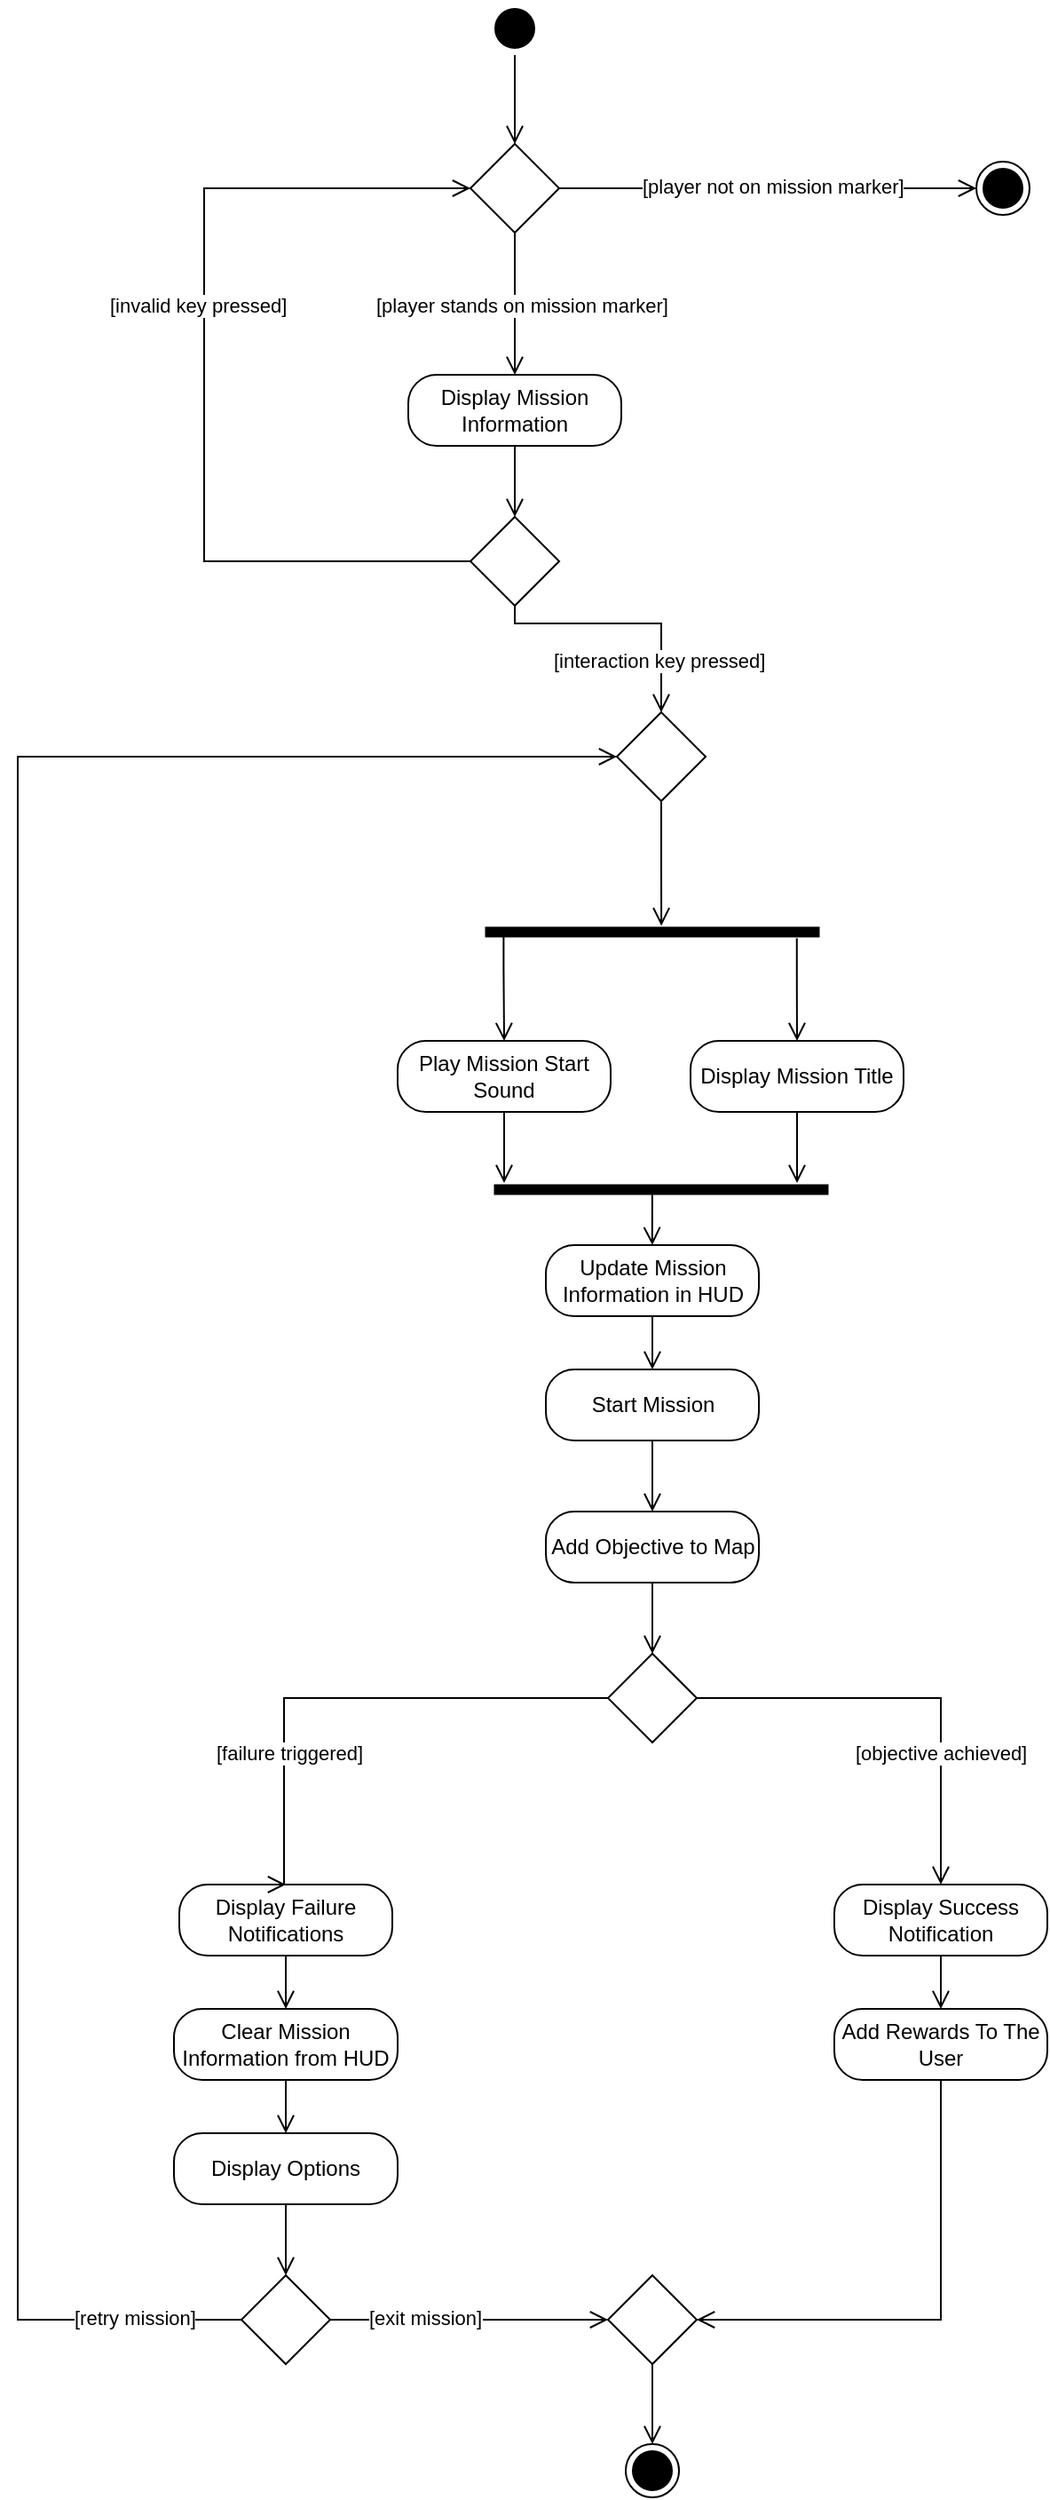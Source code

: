 <mxfile version="22.0.2" type="device">
  <diagram name="Page-1" id="I-TEWbiV20VC0LEYy6zt">
    <mxGraphModel dx="1131" dy="1697" grid="1" gridSize="10" guides="1" tooltips="1" connect="1" arrows="1" fold="1" page="1" pageScale="1" pageWidth="850" pageHeight="1100" background="#ffffff" math="0" shadow="0">
      <root>
        <mxCell id="0" />
        <mxCell id="1" parent="0" />
        <mxCell id="0u1-Wv5XJSrGBWT755lo-1" value="" style="ellipse;html=1;shape=startState;fillColor=#000000;strokeColor=#000000;fontColor=#000000;" parent="1" vertex="1">
          <mxGeometry x="345" y="60" width="30" height="30" as="geometry" />
        </mxCell>
        <mxCell id="0u1-Wv5XJSrGBWT755lo-2" value="" style="edgeStyle=orthogonalEdgeStyle;html=1;verticalAlign=bottom;endArrow=open;endSize=8;strokeColor=#000000;rounded=0;exitX=0.5;exitY=1;exitDx=0;exitDy=0;fontColor=#000000;entryX=0.5;entryY=0;entryDx=0;entryDy=0;" parent="1" source="0u1-Wv5XJSrGBWT755lo-1" target="_EtV7lXGeAFz6VLGQdi6-1" edge="1">
          <mxGeometry relative="1" as="geometry">
            <mxPoint x="185" y="170" as="targetPoint" />
            <mxPoint x="315" y="260" as="sourcePoint" />
            <Array as="points" />
          </mxGeometry>
        </mxCell>
        <mxCell id="0u1-Wv5XJSrGBWT755lo-3" value="" style="rhombus;whiteSpace=wrap;html=1;fontColor=#000000;fillColor=none;strokeColor=#000000;" parent="1" vertex="1">
          <mxGeometry x="335" y="350" width="50" height="50" as="geometry" />
        </mxCell>
        <mxCell id="0u1-Wv5XJSrGBWT755lo-5" value="Display Mission Information" style="rounded=1;whiteSpace=wrap;html=1;arcSize=40;fontColor=#000000;fillColor=none;strokeColor=#000000;" parent="1" vertex="1">
          <mxGeometry x="300" y="270" width="120" height="40" as="geometry" />
        </mxCell>
        <mxCell id="0u1-Wv5XJSrGBWT755lo-7" value="" style="edgeStyle=orthogonalEdgeStyle;html=1;verticalAlign=bottom;endArrow=open;endSize=8;strokeColor=#000000;rounded=0;exitX=0.5;exitY=1;exitDx=0;exitDy=0;entryX=0.5;entryY=0;entryDx=0;entryDy=0;fontColor=#000000;" parent="1" source="0u1-Wv5XJSrGBWT755lo-5" target="0u1-Wv5XJSrGBWT755lo-3" edge="1">
          <mxGeometry relative="1" as="geometry">
            <mxPoint x="320" y="410" as="targetPoint" />
            <mxPoint x="320" y="340" as="sourcePoint" />
            <Array as="points" />
          </mxGeometry>
        </mxCell>
        <mxCell id="0u1-Wv5XJSrGBWT755lo-10" value="[interaction key pressed]" style="edgeStyle=orthogonalEdgeStyle;html=1;align=left;verticalAlign=bottom;endArrow=open;endSize=8;strokeColor=#000000;rounded=0;exitX=0.5;exitY=1;exitDx=0;exitDy=0;labelBackgroundColor=#ffffff;fontColor=#000000;entryX=0.5;entryY=0;entryDx=0;entryDy=0;" parent="1" source="0u1-Wv5XJSrGBWT755lo-3" edge="1" target="MWUEK_S4w65wgbDQnt0B-1">
          <mxGeometry x="-0.579" y="-30" relative="1" as="geometry">
            <mxPoint x="435" y="486" as="targetPoint" />
            <Array as="points">
              <mxPoint x="360" y="410" />
            </Array>
            <mxPoint as="offset" />
            <mxPoint x="310" y="465" as="sourcePoint" />
          </mxGeometry>
        </mxCell>
        <mxCell id="-wyM7qbXEckzo0PAQ3Ja-1" value="[invalid key pressed]" style="edgeStyle=orthogonalEdgeStyle;html=1;align=left;verticalAlign=bottom;endArrow=open;endSize=8;strokeColor=#000000;rounded=0;exitX=0;exitY=0.5;exitDx=0;exitDy=0;labelBackgroundColor=#ffffff;fontColor=#000000;entryX=0;entryY=0.5;entryDx=0;entryDy=0;" parent="1" source="0u1-Wv5XJSrGBWT755lo-3" target="_EtV7lXGeAFz6VLGQdi6-1" edge="1">
          <mxGeometry x="0.118" y="55" relative="1" as="geometry">
            <mxPoint x="185" y="160" as="targetPoint" />
            <Array as="points">
              <mxPoint x="185" y="375" />
              <mxPoint x="185" y="165" />
            </Array>
            <mxPoint as="offset" />
            <mxPoint x="230" y="420" as="sourcePoint" />
          </mxGeometry>
        </mxCell>
        <mxCell id="_EtV7lXGeAFz6VLGQdi6-1" value="" style="rhombus;whiteSpace=wrap;html=1;fontColor=#000000;fillColor=none;strokeColor=#000000;" parent="1" vertex="1">
          <mxGeometry x="335" y="140" width="50" height="50" as="geometry" />
        </mxCell>
        <mxCell id="_EtV7lXGeAFz6VLGQdi6-3" value="[player stands on mission marker]" style="edgeStyle=orthogonalEdgeStyle;html=1;align=left;verticalAlign=bottom;endArrow=open;endSize=8;strokeColor=#000000;rounded=0;exitX=0.5;exitY=1;exitDx=0;exitDy=0;labelBackgroundColor=#ffffff;fontColor=#000000;entryX=0.5;entryY=0;entryDx=0;entryDy=0;" parent="1" source="_EtV7lXGeAFz6VLGQdi6-1" target="0u1-Wv5XJSrGBWT755lo-5" edge="1">
          <mxGeometry x="0.25" y="-80" relative="1" as="geometry">
            <mxPoint x="185" y="265" as="targetPoint" />
            <Array as="points">
              <mxPoint x="360" y="230" />
              <mxPoint x="360" y="230" />
            </Array>
            <mxPoint as="offset" />
            <mxPoint x="360" y="260" as="sourcePoint" />
          </mxGeometry>
        </mxCell>
        <mxCell id="_EtV7lXGeAFz6VLGQdi6-4" value="" style="ellipse;html=1;shape=endState;fillColor=#000000;strokeColor=#000000;" parent="1" vertex="1">
          <mxGeometry x="620" y="150" width="30" height="30" as="geometry" />
        </mxCell>
        <mxCell id="_EtV7lXGeAFz6VLGQdi6-5" value="[player not on mission marker]" style="edgeStyle=orthogonalEdgeStyle;html=1;align=left;verticalAlign=bottom;endArrow=open;endSize=8;strokeColor=#000000;rounded=0;exitX=1;exitY=0.5;exitDx=0;exitDy=0;labelBackgroundColor=#ffffff;fontColor=#000000;entryX=0;entryY=0.5;entryDx=0;entryDy=0;fontSize=11;spacingBottom=-3;" parent="1" source="_EtV7lXGeAFz6VLGQdi6-1" target="_EtV7lXGeAFz6VLGQdi6-4" edge="1">
          <mxGeometry x="-0.617" y="-5" relative="1" as="geometry">
            <mxPoint x="500" y="260" as="targetPoint" />
            <Array as="points">
              <mxPoint x="600" y="165" />
              <mxPoint x="600" y="165" />
            </Array>
            <mxPoint as="offset" />
            <mxPoint x="500" y="180" as="sourcePoint" />
          </mxGeometry>
        </mxCell>
        <mxCell id="_EtV7lXGeAFz6VLGQdi6-7" value="" style="html=1;points=[];perimeter=orthogonalPerimeter;fillColor=strokeColor;strokeColor=#000000;rotation=90;" parent="1" vertex="1">
          <mxGeometry x="435" y="490" width="5" height="187.5" as="geometry" />
        </mxCell>
        <mxCell id="_EtV7lXGeAFz6VLGQdi6-8" value="" style="edgeStyle=orthogonalEdgeStyle;html=1;align=left;verticalAlign=bottom;endArrow=open;endSize=8;strokeColor=#000000;rounded=0;exitX=0.5;exitY=0.947;exitDx=0;exitDy=0;labelBackgroundColor=#ffffff;fontColor=#000000;exitPerimeter=0;entryX=0.5;entryY=0;entryDx=0;entryDy=0;" parent="1" source="_EtV7lXGeAFz6VLGQdi6-7" target="_EtV7lXGeAFz6VLGQdi6-9" edge="1">
          <mxGeometry x="0.5" y="-60" relative="1" as="geometry">
            <mxPoint x="354" y="635" as="targetPoint" />
            <Array as="points">
              <mxPoint x="354" y="605" />
              <mxPoint x="354" y="605" />
            </Array>
            <mxPoint as="offset" />
            <mxPoint x="335" y="615" as="sourcePoint" />
          </mxGeometry>
        </mxCell>
        <mxCell id="_EtV7lXGeAFz6VLGQdi6-9" value="Play Mission Start Sound" style="rounded=1;whiteSpace=wrap;html=1;arcSize=40;fontColor=#000000;fillColor=none;strokeColor=#000000;" parent="1" vertex="1">
          <mxGeometry x="294" y="645" width="120" height="40" as="geometry" />
        </mxCell>
        <mxCell id="_EtV7lXGeAFz6VLGQdi6-10" value="Display Mission Title" style="rounded=1;whiteSpace=wrap;html=1;arcSize=40;fontColor=#000000;fillColor=none;strokeColor=#000000;" parent="1" vertex="1">
          <mxGeometry x="459" y="645" width="120" height="40" as="geometry" />
        </mxCell>
        <mxCell id="_EtV7lXGeAFz6VLGQdi6-11" value="" style="edgeStyle=orthogonalEdgeStyle;html=1;align=left;verticalAlign=bottom;endArrow=open;endSize=8;strokeColor=#000000;rounded=0;exitX=1.198;exitY=0.066;exitDx=0;exitDy=0;labelBackgroundColor=#ffffff;fontColor=#000000;exitPerimeter=0;entryX=0.5;entryY=0;entryDx=0;entryDy=0;" parent="1" source="_EtV7lXGeAFz6VLGQdi6-7" target="_EtV7lXGeAFz6VLGQdi6-10" edge="1">
          <mxGeometry x="0.5" y="-60" relative="1" as="geometry">
            <mxPoint x="550" y="615" as="targetPoint" />
            <Array as="points" />
            <mxPoint as="offset" />
            <mxPoint x="510" y="594" as="sourcePoint" />
          </mxGeometry>
        </mxCell>
        <mxCell id="_EtV7lXGeAFz6VLGQdi6-12" value="" style="html=1;points=[];perimeter=orthogonalPerimeter;fillColor=strokeColor;strokeColor=#000000;rotation=90;" parent="1" vertex="1">
          <mxGeometry x="440" y="635" width="5" height="187.5" as="geometry" />
        </mxCell>
        <mxCell id="_EtV7lXGeAFz6VLGQdi6-13" value="" style="edgeStyle=orthogonalEdgeStyle;html=1;align=left;verticalAlign=bottom;endArrow=open;endSize=8;strokeColor=#000000;rounded=0;exitX=0.5;exitY=1;exitDx=0;exitDy=0;labelBackgroundColor=#ffffff;fontColor=#000000;entryX=-0.25;entryY=0.972;entryDx=0;entryDy=0;entryPerimeter=0;" parent="1" source="_EtV7lXGeAFz6VLGQdi6-9" target="_EtV7lXGeAFz6VLGQdi6-12" edge="1">
          <mxGeometry x="0.5" y="-60" relative="1" as="geometry">
            <mxPoint x="354" y="715" as="targetPoint" />
            <Array as="points" />
            <mxPoint as="offset" />
            <mxPoint x="364" y="534" as="sourcePoint" />
          </mxGeometry>
        </mxCell>
        <mxCell id="_EtV7lXGeAFz6VLGQdi6-14" value="" style="edgeStyle=orthogonalEdgeStyle;html=1;align=left;verticalAlign=bottom;endArrow=open;endSize=8;strokeColor=#000000;rounded=0;exitX=0.5;exitY=1;exitDx=0;exitDy=0;labelBackgroundColor=#ffffff;fontColor=#000000;" parent="1" source="_EtV7lXGeAFz6VLGQdi6-10" edge="1">
          <mxGeometry x="0.5" y="-60" relative="1" as="geometry">
            <mxPoint x="519" y="725" as="targetPoint" />
            <Array as="points">
              <mxPoint x="519" y="715" />
              <mxPoint x="519" y="715" />
            </Array>
            <mxPoint as="offset" />
            <mxPoint x="364" y="695" as="sourcePoint" />
          </mxGeometry>
        </mxCell>
        <mxCell id="_EtV7lXGeAFz6VLGQdi6-15" value="Update Mission Information in HUD" style="rounded=1;whiteSpace=wrap;html=1;arcSize=40;fontColor=#000000;fillColor=none;strokeColor=#000000;" parent="1" vertex="1">
          <mxGeometry x="377.5" y="760" width="120" height="40" as="geometry" />
        </mxCell>
        <mxCell id="_EtV7lXGeAFz6VLGQdi6-16" value="&lt;br&gt;" style="edgeStyle=orthogonalEdgeStyle;html=1;align=left;verticalAlign=bottom;endArrow=open;endSize=8;strokeColor=#000000;rounded=0;labelBackgroundColor=#ffffff;fontColor=#000000;entryX=0.5;entryY=0;entryDx=0;entryDy=0;exitX=0.525;exitY=0.527;exitDx=0;exitDy=0;exitPerimeter=0;" parent="1" source="_EtV7lXGeAFz6VLGQdi6-12" target="_EtV7lXGeAFz6VLGQdi6-15" edge="1">
          <mxGeometry x="0.5" y="-60" relative="1" as="geometry">
            <mxPoint x="320" y="866" as="targetPoint" />
            <Array as="points">
              <mxPoint x="437" y="755" />
            </Array>
            <mxPoint as="offset" />
            <mxPoint x="438" y="725" as="sourcePoint" />
          </mxGeometry>
        </mxCell>
        <mxCell id="_EtV7lXGeAFz6VLGQdi6-17" value="Start Mission" style="rounded=1;whiteSpace=wrap;html=1;arcSize=40;fontColor=#000000;fillColor=none;strokeColor=#000000;" parent="1" vertex="1">
          <mxGeometry x="377.5" y="830" width="120" height="40" as="geometry" />
        </mxCell>
        <mxCell id="_EtV7lXGeAFz6VLGQdi6-19" value="" style="edgeStyle=orthogonalEdgeStyle;html=1;verticalAlign=bottom;endArrow=open;endSize=8;strokeColor=#000000;rounded=0;exitX=0.5;exitY=1;exitDx=0;exitDy=0;entryX=0.5;entryY=0;entryDx=0;entryDy=0;fontColor=#000000;" parent="1" source="_EtV7lXGeAFz6VLGQdi6-15" target="_EtV7lXGeAFz6VLGQdi6-17" edge="1">
          <mxGeometry relative="1" as="geometry">
            <mxPoint x="293.62" y="748.75" as="targetPoint" />
            <mxPoint x="293.62" y="708.75" as="sourcePoint" />
            <Array as="points" />
          </mxGeometry>
        </mxCell>
        <mxCell id="_EtV7lXGeAFz6VLGQdi6-20" value="" style="rhombus;whiteSpace=wrap;html=1;fontColor=#000000;fillColor=none;strokeColor=#000000;" parent="1" vertex="1">
          <mxGeometry x="412.5" y="990" width="50" height="50" as="geometry" />
        </mxCell>
        <mxCell id="_EtV7lXGeAFz6VLGQdi6-21" value="" style="edgeStyle=orthogonalEdgeStyle;html=1;verticalAlign=bottom;endArrow=open;endSize=8;strokeColor=#000000;rounded=0;exitX=0.5;exitY=1;exitDx=0;exitDy=0;entryX=0.5;entryY=0;entryDx=0;entryDy=0;fontColor=#000000;" parent="1" source="_EtV7lXGeAFz6VLGQdi6-17" target="MWUEK_S4w65wgbDQnt0B-11" edge="1">
          <mxGeometry relative="1" as="geometry">
            <mxPoint x="448" y="855" as="targetPoint" />
            <mxPoint x="448" y="825" as="sourcePoint" />
            <Array as="points" />
          </mxGeometry>
        </mxCell>
        <mxCell id="_EtV7lXGeAFz6VLGQdi6-22" value="[objective achieved]" style="edgeStyle=orthogonalEdgeStyle;html=1;align=left;verticalAlign=bottom;endArrow=open;endSize=8;strokeColor=#000000;rounded=0;exitX=1;exitY=0.5;exitDx=0;exitDy=0;labelBackgroundColor=#ffffff;fontColor=#000000;entryX=0.5;entryY=0;entryDx=0;entryDy=0;" parent="1" source="_EtV7lXGeAFz6VLGQdi6-20" edge="1" target="MWUEK_S4w65wgbDQnt0B-5">
          <mxGeometry x="-0.278" y="-40" relative="1" as="geometry">
            <mxPoint x="600" y="1040" as="targetPoint" />
            <Array as="points">
              <mxPoint x="600" y="1015" />
              <mxPoint x="600" y="1120" />
            </Array>
            <mxPoint as="offset" />
            <mxPoint x="520" y="990" as="sourcePoint" />
          </mxGeometry>
        </mxCell>
        <mxCell id="_EtV7lXGeAFz6VLGQdi6-23" value="[failure triggered]" style="edgeStyle=orthogonalEdgeStyle;html=1;align=left;verticalAlign=bottom;endArrow=open;endSize=8;strokeColor=#000000;rounded=0;exitX=0;exitY=0.5;exitDx=0;exitDy=0;labelBackgroundColor=#ffffff;fontColor=#000000;entryX=0.5;entryY=0;entryDx=0;entryDy=0;" parent="1" source="_EtV7lXGeAFz6VLGQdi6-20" target="_EtV7lXGeAFz6VLGQdi6-24" edge="1">
          <mxGeometry x="0.542" y="-40" relative="1" as="geometry">
            <mxPoint x="234" y="1090" as="targetPoint" />
            <Array as="points">
              <mxPoint x="230" y="1015" />
              <mxPoint x="230" y="1120" />
            </Array>
            <mxPoint as="offset" />
            <mxPoint x="311" y="1070" as="sourcePoint" />
          </mxGeometry>
        </mxCell>
        <mxCell id="_EtV7lXGeAFz6VLGQdi6-24" value="Display Failure Notifications" style="rounded=1;whiteSpace=wrap;html=1;arcSize=40;fontColor=#000000;fillColor=none;strokeColor=#000000;" parent="1" vertex="1">
          <mxGeometry x="171" y="1120" width="120" height="40" as="geometry" />
        </mxCell>
        <mxCell id="_EtV7lXGeAFz6VLGQdi6-25" value="Clear Mission Information from HUD" style="rounded=1;whiteSpace=wrap;html=1;arcSize=40;fontColor=#000000;fillColor=none;strokeColor=#000000;" parent="1" vertex="1">
          <mxGeometry x="168" y="1190" width="126" height="40" as="geometry" />
        </mxCell>
        <mxCell id="_EtV7lXGeAFz6VLGQdi6-26" value="" style="edgeStyle=orthogonalEdgeStyle;html=1;verticalAlign=bottom;endArrow=open;endSize=8;strokeColor=#000000;rounded=0;exitX=0.5;exitY=1;exitDx=0;exitDy=0;entryX=0.5;entryY=0;entryDx=0;entryDy=0;fontColor=#000000;" parent="1" source="_EtV7lXGeAFz6VLGQdi6-24" target="_EtV7lXGeAFz6VLGQdi6-25" edge="1">
          <mxGeometry relative="1" as="geometry">
            <mxPoint x="327" y="1200" as="targetPoint" />
            <mxPoint x="327" y="1160" as="sourcePoint" />
            <Array as="points" />
          </mxGeometry>
        </mxCell>
        <mxCell id="_EtV7lXGeAFz6VLGQdi6-27" value="Display Options" style="rounded=1;whiteSpace=wrap;html=1;arcSize=40;fontColor=#000000;fillColor=none;strokeColor=#000000;" parent="1" vertex="1">
          <mxGeometry x="168" y="1260" width="126" height="40" as="geometry" />
        </mxCell>
        <mxCell id="_EtV7lXGeAFz6VLGQdi6-28" value="" style="edgeStyle=orthogonalEdgeStyle;html=1;verticalAlign=bottom;endArrow=open;endSize=8;strokeColor=#000000;rounded=0;exitX=0.5;exitY=1;exitDx=0;exitDy=0;entryX=0.5;entryY=0;entryDx=0;entryDy=0;fontColor=#000000;" parent="1" source="_EtV7lXGeAFz6VLGQdi6-25" target="_EtV7lXGeAFz6VLGQdi6-27" edge="1">
          <mxGeometry relative="1" as="geometry">
            <mxPoint x="241" y="1200" as="targetPoint" />
            <mxPoint x="241" y="1170" as="sourcePoint" />
            <Array as="points" />
          </mxGeometry>
        </mxCell>
        <mxCell id="_EtV7lXGeAFz6VLGQdi6-29" value="" style="rhombus;whiteSpace=wrap;html=1;fontColor=#000000;fillColor=none;strokeColor=#000000;" parent="1" vertex="1">
          <mxGeometry x="206" y="1340" width="50" height="50" as="geometry" />
        </mxCell>
        <mxCell id="_EtV7lXGeAFz6VLGQdi6-30" value="" style="edgeStyle=orthogonalEdgeStyle;html=1;verticalAlign=bottom;endArrow=open;endSize=8;strokeColor=#000000;rounded=0;exitX=0.5;exitY=1;exitDx=0;exitDy=0;entryX=0.5;entryY=0;entryDx=0;entryDy=0;fontColor=#000000;" parent="1" source="_EtV7lXGeAFz6VLGQdi6-27" target="_EtV7lXGeAFz6VLGQdi6-29" edge="1">
          <mxGeometry relative="1" as="geometry">
            <mxPoint x="241" y="1270" as="targetPoint" />
            <mxPoint x="241" y="1240" as="sourcePoint" />
            <Array as="points" />
          </mxGeometry>
        </mxCell>
        <mxCell id="_EtV7lXGeAFz6VLGQdi6-31" value="[exit mission]" style="edgeStyle=orthogonalEdgeStyle;html=1;align=left;verticalAlign=bottom;endArrow=open;endSize=8;strokeColor=#000000;rounded=0;exitX=1;exitY=0.5;exitDx=0;exitDy=0;labelBackgroundColor=#ffffff;fontColor=#000000;entryX=0;entryY=0.5;entryDx=0;entryDy=0;spacingBottom=2;" parent="1" source="_EtV7lXGeAFz6VLGQdi6-29" edge="1" target="MWUEK_S4w65wgbDQnt0B-8">
          <mxGeometry x="-0.752" y="-10" relative="1" as="geometry">
            <mxPoint x="320" y="1410" as="targetPoint" />
            <Array as="points" />
            <mxPoint as="offset" />
            <mxPoint x="256" y="1410" as="sourcePoint" />
          </mxGeometry>
        </mxCell>
        <mxCell id="_EtV7lXGeAFz6VLGQdi6-32" value="[retry mission]" style="edgeStyle=orthogonalEdgeStyle;html=1;align=left;verticalAlign=bottom;endArrow=open;endSize=8;strokeColor=#000000;rounded=0;exitX=0;exitY=0.5;exitDx=0;exitDy=0;labelBackgroundColor=#ffffff;fontColor=#000000;entryX=0;entryY=0.5;entryDx=0;entryDy=0;spacingBottom=-3;" parent="1" source="_EtV7lXGeAFz6VLGQdi6-29" edge="1" target="MWUEK_S4w65wgbDQnt0B-1">
          <mxGeometry x="-0.857" y="5" relative="1" as="geometry">
            <mxPoint x="335" y="540" as="targetPoint" />
            <Array as="points">
              <mxPoint x="80" y="1365" />
              <mxPoint x="80" y="485" />
            </Array>
            <mxPoint as="offset" />
            <mxPoint x="206" y="1355" as="sourcePoint" />
          </mxGeometry>
        </mxCell>
        <mxCell id="MWUEK_S4w65wgbDQnt0B-1" value="" style="rhombus;whiteSpace=wrap;html=1;fontColor=#000000;fillColor=none;strokeColor=#000000;" vertex="1" parent="1">
          <mxGeometry x="417.5" y="460" width="50" height="50" as="geometry" />
        </mxCell>
        <mxCell id="MWUEK_S4w65wgbDQnt0B-3" value="" style="edgeStyle=orthogonalEdgeStyle;html=1;verticalAlign=bottom;endArrow=open;endSize=8;strokeColor=#000000;rounded=0;exitX=0.5;exitY=1;exitDx=0;exitDy=0;fontColor=#000000;entryX=-0.207;entryY=0.473;entryDx=0;entryDy=0;entryPerimeter=0;" edge="1" parent="1" source="MWUEK_S4w65wgbDQnt0B-1" target="_EtV7lXGeAFz6VLGQdi6-7">
          <mxGeometry relative="1" as="geometry">
            <mxPoint x="442" y="580" as="targetPoint" />
            <mxPoint x="410" y="510" as="sourcePoint" />
            <Array as="points" />
          </mxGeometry>
        </mxCell>
        <mxCell id="MWUEK_S4w65wgbDQnt0B-4" value="" style="ellipse;html=1;shape=endState;fillColor=#000000;strokeColor=#000000;" vertex="1" parent="1">
          <mxGeometry x="422.5" y="1435" width="30" height="30" as="geometry" />
        </mxCell>
        <mxCell id="MWUEK_S4w65wgbDQnt0B-5" value="Display Success Notification" style="rounded=1;whiteSpace=wrap;html=1;arcSize=40;fontColor=#000000;fillColor=none;strokeColor=#000000;" vertex="1" parent="1">
          <mxGeometry x="540" y="1120" width="120" height="40" as="geometry" />
        </mxCell>
        <mxCell id="MWUEK_S4w65wgbDQnt0B-6" value="Add Rewards To The User" style="rounded=1;whiteSpace=wrap;html=1;arcSize=40;fontColor=#000000;fillColor=none;strokeColor=#000000;" vertex="1" parent="1">
          <mxGeometry x="540" y="1190" width="120" height="40" as="geometry" />
        </mxCell>
        <mxCell id="MWUEK_S4w65wgbDQnt0B-7" value="" style="edgeStyle=orthogonalEdgeStyle;html=1;verticalAlign=bottom;endArrow=open;endSize=8;strokeColor=#000000;rounded=0;exitX=0.5;exitY=1;exitDx=0;exitDy=0;fontColor=#000000;entryX=0.5;entryY=0;entryDx=0;entryDy=0;" edge="1" parent="1" source="MWUEK_S4w65wgbDQnt0B-5" target="MWUEK_S4w65wgbDQnt0B-6">
          <mxGeometry relative="1" as="geometry">
            <mxPoint x="510" y="1195" as="targetPoint" />
            <mxPoint x="241" y="1240" as="sourcePoint" />
            <Array as="points" />
          </mxGeometry>
        </mxCell>
        <mxCell id="MWUEK_S4w65wgbDQnt0B-8" value="" style="rhombus;whiteSpace=wrap;html=1;fontColor=#000000;fillColor=none;strokeColor=#000000;" vertex="1" parent="1">
          <mxGeometry x="412.5" y="1340" width="50" height="50" as="geometry" />
        </mxCell>
        <mxCell id="MWUEK_S4w65wgbDQnt0B-9" value="" style="edgeStyle=orthogonalEdgeStyle;html=1;verticalAlign=bottom;endArrow=open;endSize=8;strokeColor=#000000;rounded=0;exitX=0.5;exitY=1;exitDx=0;exitDy=0;fontColor=#000000;entryX=1;entryY=0.5;entryDx=0;entryDy=0;" edge="1" parent="1" source="MWUEK_S4w65wgbDQnt0B-6" target="MWUEK_S4w65wgbDQnt0B-8">
          <mxGeometry relative="1" as="geometry">
            <mxPoint x="610" y="1200" as="targetPoint" />
            <mxPoint x="610" y="1170" as="sourcePoint" />
            <Array as="points" />
          </mxGeometry>
        </mxCell>
        <mxCell id="MWUEK_S4w65wgbDQnt0B-10" value="" style="edgeStyle=orthogonalEdgeStyle;html=1;verticalAlign=bottom;endArrow=open;endSize=8;strokeColor=#000000;rounded=0;exitX=0.5;exitY=1;exitDx=0;exitDy=0;fontColor=#000000;entryX=0.5;entryY=0;entryDx=0;entryDy=0;" edge="1" parent="1" source="MWUEK_S4w65wgbDQnt0B-8" target="MWUEK_S4w65wgbDQnt0B-4">
          <mxGeometry relative="1" as="geometry">
            <mxPoint x="473" y="1375" as="targetPoint" />
            <mxPoint x="610" y="1240" as="sourcePoint" />
            <Array as="points" />
          </mxGeometry>
        </mxCell>
        <mxCell id="MWUEK_S4w65wgbDQnt0B-11" value="Add Objective to Map" style="rounded=1;whiteSpace=wrap;html=1;arcSize=40;fontColor=#000000;fillColor=none;strokeColor=#000000;" vertex="1" parent="1">
          <mxGeometry x="377.5" y="910" width="120" height="40" as="geometry" />
        </mxCell>
        <mxCell id="MWUEK_S4w65wgbDQnt0B-12" value="" style="edgeStyle=orthogonalEdgeStyle;html=1;verticalAlign=bottom;endArrow=open;endSize=8;strokeColor=#000000;rounded=0;exitX=0.5;exitY=1;exitDx=0;exitDy=0;entryX=0.5;entryY=0;entryDx=0;entryDy=0;fontColor=#000000;" edge="1" parent="1" source="MWUEK_S4w65wgbDQnt0B-11" target="_EtV7lXGeAFz6VLGQdi6-20">
          <mxGeometry relative="1" as="geometry">
            <mxPoint x="448" y="895" as="targetPoint" />
            <mxPoint x="448" y="872" as="sourcePoint" />
            <Array as="points" />
          </mxGeometry>
        </mxCell>
      </root>
    </mxGraphModel>
  </diagram>
</mxfile>
